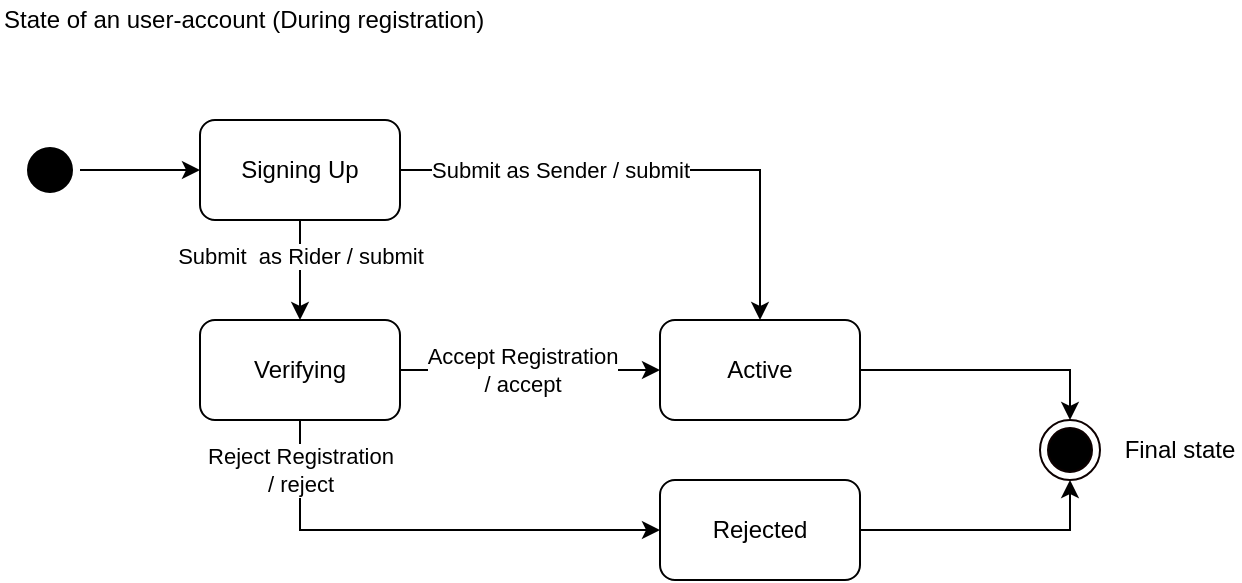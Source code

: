 <mxfile version="13.6.2" type="device"><diagram id="z-jlZ9O8Wt9vptMfgyV7" name="Page-1"><mxGraphModel dx="1185" dy="701" grid="1" gridSize="10" guides="1" tooltips="1" connect="1" arrows="1" fold="1" page="1" pageScale="1" pageWidth="850" pageHeight="1100" math="0" shadow="0"><root><mxCell id="0"/><mxCell id="1" parent="0"/><mxCell id="Z8bCZBIi-QwgAThAwi76-20" style="edgeStyle=orthogonalEdgeStyle;rounded=0;orthogonalLoop=1;jettySize=auto;html=1;exitX=0.5;exitY=1;exitDx=0;exitDy=0;" edge="1" parent="1" source="Z8bCZBIi-QwgAThAwi76-2" target="Z8bCZBIi-QwgAThAwi76-9"><mxGeometry relative="1" as="geometry"/></mxCell><mxCell id="Z8bCZBIi-QwgAThAwi76-36" value="Submit&amp;nbsp; as Rider / submit" style="edgeLabel;html=1;align=center;verticalAlign=middle;resizable=0;points=[];" vertex="1" connectable="0" parent="Z8bCZBIi-QwgAThAwi76-20"><mxGeometry x="-0.295" relative="1" as="geometry"><mxPoint as="offset"/></mxGeometry></mxCell><mxCell id="Z8bCZBIi-QwgAThAwi76-21" style="edgeStyle=orthogonalEdgeStyle;rounded=0;orthogonalLoop=1;jettySize=auto;html=1;exitX=1;exitY=0.5;exitDx=0;exitDy=0;" edge="1" parent="1" source="Z8bCZBIi-QwgAThAwi76-2" target="Z8bCZBIi-QwgAThAwi76-10"><mxGeometry relative="1" as="geometry"/></mxCell><mxCell id="Z8bCZBIi-QwgAThAwi76-35" value="Submit as Sender / submit" style="edgeLabel;html=1;align=center;verticalAlign=middle;resizable=0;points=[];" vertex="1" connectable="0" parent="Z8bCZBIi-QwgAThAwi76-21"><mxGeometry x="-0.66" y="2" relative="1" as="geometry"><mxPoint x="36.67" y="2" as="offset"/></mxGeometry></mxCell><mxCell id="Z8bCZBIi-QwgAThAwi76-2" value="Signing Up" style="rounded=1;whiteSpace=wrap;html=1;" vertex="1" parent="1"><mxGeometry x="140" y="90" width="100" height="50" as="geometry"/></mxCell><mxCell id="Z8bCZBIi-QwgAThAwi76-6" style="edgeStyle=orthogonalEdgeStyle;rounded=0;orthogonalLoop=1;jettySize=auto;html=1;exitX=1;exitY=0.5;exitDx=0;exitDy=0;entryX=0;entryY=0.5;entryDx=0;entryDy=0;" edge="1" parent="1" source="Z8bCZBIi-QwgAThAwi76-3" target="Z8bCZBIi-QwgAThAwi76-2"><mxGeometry relative="1" as="geometry"/></mxCell><mxCell id="Z8bCZBIi-QwgAThAwi76-3" value="" style="ellipse;html=1;shape=startState;fillColor=#000000;" vertex="1" parent="1"><mxGeometry x="50" y="100" width="30" height="30" as="geometry"/></mxCell><mxCell id="Z8bCZBIi-QwgAThAwi76-5" value="" style="ellipse;html=1;shape=endState;fillColor=#000000;strokeColor=#0D0000;" vertex="1" parent="1"><mxGeometry x="560" y="240" width="30" height="30" as="geometry"/></mxCell><mxCell id="Z8bCZBIi-QwgAThAwi76-7" value="State of an user-account (During registration)" style="text;html=1;strokeColor=none;fillColor=none;align=left;verticalAlign=middle;whiteSpace=wrap;rounded=0;" vertex="1" parent="1"><mxGeometry x="40" y="30" width="420" height="20" as="geometry"/></mxCell><mxCell id="Z8bCZBIi-QwgAThAwi76-22" style="edgeStyle=orthogonalEdgeStyle;rounded=0;orthogonalLoop=1;jettySize=auto;html=1;exitX=1;exitY=0.5;exitDx=0;exitDy=0;entryX=0;entryY=0.5;entryDx=0;entryDy=0;" edge="1" parent="1" source="Z8bCZBIi-QwgAThAwi76-9" target="Z8bCZBIi-QwgAThAwi76-10"><mxGeometry relative="1" as="geometry"/></mxCell><mxCell id="Z8bCZBIi-QwgAThAwi76-37" value="Accept Registration&lt;br&gt;/ accept" style="edgeLabel;html=1;align=center;verticalAlign=middle;resizable=0;points=[];" vertex="1" connectable="0" parent="Z8bCZBIi-QwgAThAwi76-22"><mxGeometry x="-0.273" relative="1" as="geometry"><mxPoint x="12.86" as="offset"/></mxGeometry></mxCell><mxCell id="Z8bCZBIi-QwgAThAwi76-23" style="edgeStyle=orthogonalEdgeStyle;rounded=0;orthogonalLoop=1;jettySize=auto;html=1;exitX=0.5;exitY=1;exitDx=0;exitDy=0;entryX=0;entryY=0.5;entryDx=0;entryDy=0;" edge="1" parent="1" source="Z8bCZBIi-QwgAThAwi76-9" target="Z8bCZBIi-QwgAThAwi76-18"><mxGeometry relative="1" as="geometry"/></mxCell><mxCell id="Z8bCZBIi-QwgAThAwi76-38" value="Reject Registration&lt;br&gt;/ reject" style="edgeLabel;html=1;align=center;verticalAlign=middle;resizable=0;points=[];" vertex="1" connectable="0" parent="Z8bCZBIi-QwgAThAwi76-23"><mxGeometry x="-0.72" y="-1" relative="1" as="geometry"><mxPoint x="1" y="-7.86" as="offset"/></mxGeometry></mxCell><mxCell id="Z8bCZBIi-QwgAThAwi76-9" value="Verifying" style="rounded=1;whiteSpace=wrap;html=1;" vertex="1" parent="1"><mxGeometry x="140" y="190" width="100" height="50" as="geometry"/></mxCell><mxCell id="Z8bCZBIi-QwgAThAwi76-28" style="edgeStyle=orthogonalEdgeStyle;rounded=0;orthogonalLoop=1;jettySize=auto;html=1;exitX=1;exitY=0.5;exitDx=0;exitDy=0;strokeWidth=1;entryX=0.5;entryY=0;entryDx=0;entryDy=0;" edge="1" parent="1" source="Z8bCZBIi-QwgAThAwi76-10" target="Z8bCZBIi-QwgAThAwi76-5"><mxGeometry relative="1" as="geometry"><mxPoint x="530" y="215" as="targetPoint"/></mxGeometry></mxCell><mxCell id="Z8bCZBIi-QwgAThAwi76-10" value="Active" style="rounded=1;whiteSpace=wrap;html=1;" vertex="1" parent="1"><mxGeometry x="370" y="190" width="100" height="50" as="geometry"/></mxCell><mxCell id="Z8bCZBIi-QwgAThAwi76-29" style="edgeStyle=orthogonalEdgeStyle;rounded=0;orthogonalLoop=1;jettySize=auto;html=1;exitX=1;exitY=0.5;exitDx=0;exitDy=0;strokeWidth=1;entryX=0.5;entryY=1;entryDx=0;entryDy=0;" edge="1" parent="1" source="Z8bCZBIi-QwgAThAwi76-18" target="Z8bCZBIi-QwgAThAwi76-5"><mxGeometry relative="1" as="geometry"><mxPoint x="530" y="285" as="targetPoint"/></mxGeometry></mxCell><mxCell id="Z8bCZBIi-QwgAThAwi76-18" value="Rejected" style="rounded=1;whiteSpace=wrap;html=1;" vertex="1" parent="1"><mxGeometry x="370" y="270" width="100" height="50" as="geometry"/></mxCell><mxCell id="Z8bCZBIi-QwgAThAwi76-32" value="Final state" style="text;html=1;strokeColor=none;fillColor=none;align=center;verticalAlign=middle;whiteSpace=wrap;rounded=0;" vertex="1" parent="1"><mxGeometry x="600" y="245" width="60" height="20" as="geometry"/></mxCell></root></mxGraphModel></diagram></mxfile>